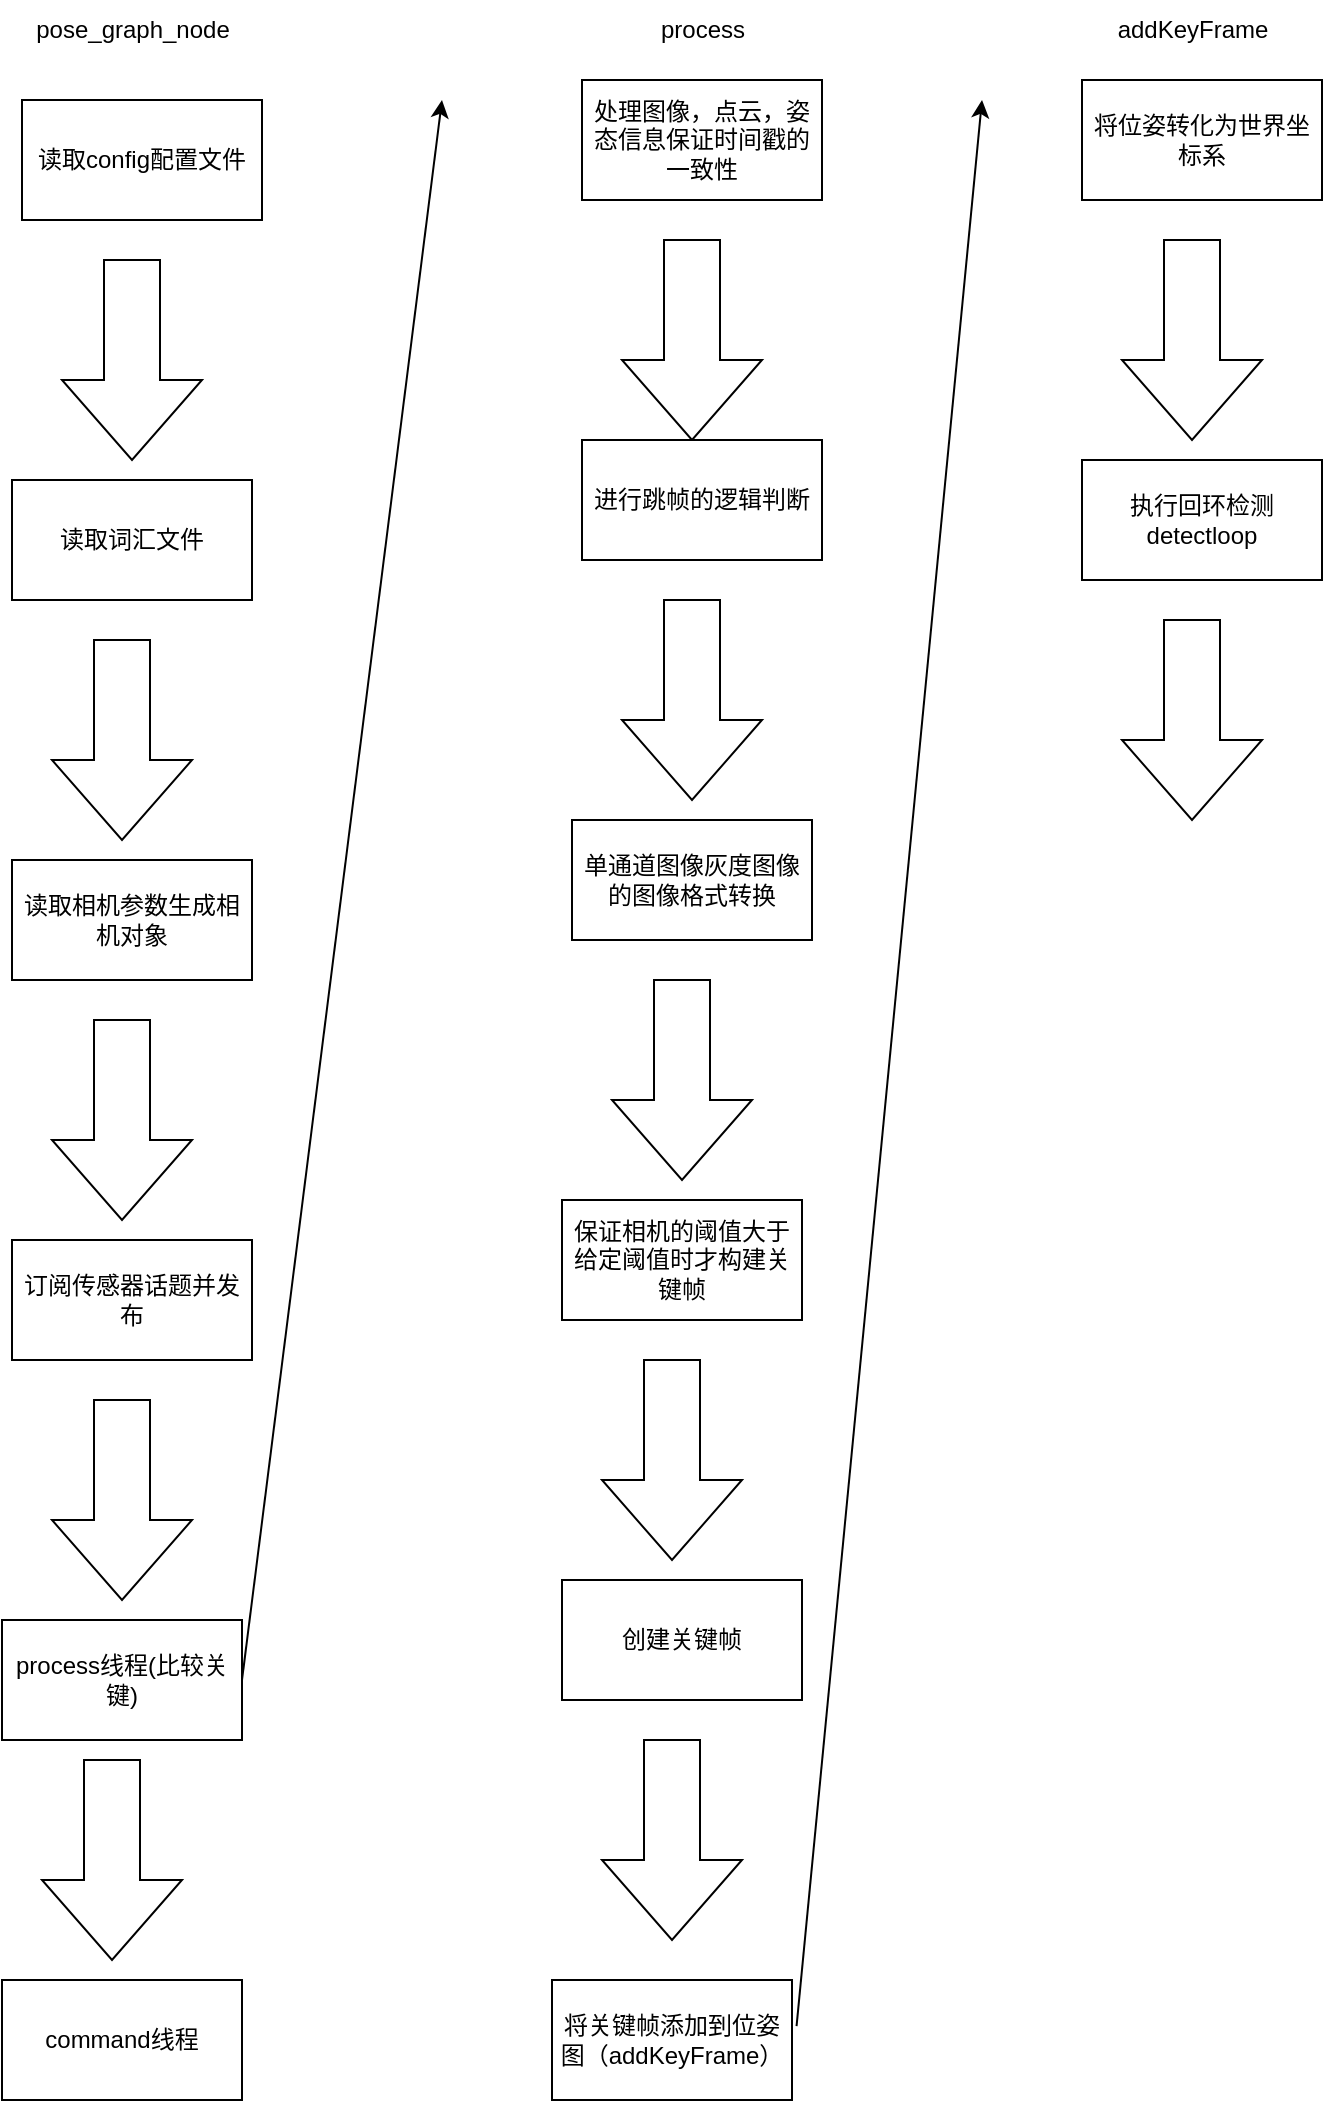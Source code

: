 <mxfile>
    <diagram id="R_pgzjEuonbMSohD37CX" name="第 1 页">
        <mxGraphModel dx="764" dy="706" grid="1" gridSize="10" guides="1" tooltips="1" connect="1" arrows="1" fold="1" page="1" pageScale="1" pageWidth="827" pageHeight="1169" math="0" shadow="0">
            <root>
                <mxCell id="0"/>
                <mxCell id="1" parent="0"/>
                <mxCell id="2" value="读取config配置文件" style="rounded=0;whiteSpace=wrap;html=1;" parent="1" vertex="1">
                    <mxGeometry x="120" y="70" width="120" height="60" as="geometry"/>
                </mxCell>
                <mxCell id="3" value="pose_graph_node" style="text;html=1;align=center;verticalAlign=middle;resizable=0;points=[];autosize=1;strokeColor=none;fillColor=none;" parent="1" vertex="1">
                    <mxGeometry x="110" y="20" width="130" height="30" as="geometry"/>
                </mxCell>
                <mxCell id="4" value="" style="html=1;shadow=0;dashed=0;align=center;verticalAlign=middle;shape=mxgraph.arrows2.arrow;dy=0.6;dx=40;direction=south;notch=0;" parent="1" vertex="1">
                    <mxGeometry x="140" y="150" width="70" height="100" as="geometry"/>
                </mxCell>
                <mxCell id="5" value="读取词汇文件" style="rounded=0;whiteSpace=wrap;html=1;" parent="1" vertex="1">
                    <mxGeometry x="115" y="260" width="120" height="60" as="geometry"/>
                </mxCell>
                <mxCell id="6" value="" style="html=1;shadow=0;dashed=0;align=center;verticalAlign=middle;shape=mxgraph.arrows2.arrow;dy=0.6;dx=40;direction=south;notch=0;" parent="1" vertex="1">
                    <mxGeometry x="135" y="340" width="70" height="100" as="geometry"/>
                </mxCell>
                <mxCell id="7" value="读取相机参数生成相机对象" style="rounded=0;whiteSpace=wrap;html=1;" parent="1" vertex="1">
                    <mxGeometry x="115" y="450" width="120" height="60" as="geometry"/>
                </mxCell>
                <mxCell id="8" value="" style="html=1;shadow=0;dashed=0;align=center;verticalAlign=middle;shape=mxgraph.arrows2.arrow;dy=0.6;dx=40;direction=south;notch=0;" parent="1" vertex="1">
                    <mxGeometry x="135" y="530" width="70" height="100" as="geometry"/>
                </mxCell>
                <mxCell id="9" value="订阅传感器话题并发布" style="rounded=0;whiteSpace=wrap;html=1;" parent="1" vertex="1">
                    <mxGeometry x="115" y="640" width="120" height="60" as="geometry"/>
                </mxCell>
                <mxCell id="10" value="" style="html=1;shadow=0;dashed=0;align=center;verticalAlign=middle;shape=mxgraph.arrows2.arrow;dy=0.6;dx=40;direction=south;notch=0;" parent="1" vertex="1">
                    <mxGeometry x="135" y="720" width="70" height="100" as="geometry"/>
                </mxCell>
                <mxCell id="12" value="process线程(比较关键)" style="rounded=0;whiteSpace=wrap;html=1;" parent="1" vertex="1">
                    <mxGeometry x="110" y="830" width="120" height="60" as="geometry"/>
                </mxCell>
                <mxCell id="13" value="" style="html=1;shadow=0;dashed=0;align=center;verticalAlign=middle;shape=mxgraph.arrows2.arrow;dy=0.6;dx=40;direction=south;notch=0;" parent="1" vertex="1">
                    <mxGeometry x="130" y="900" width="70" height="100" as="geometry"/>
                </mxCell>
                <mxCell id="14" value="command线程" style="rounded=0;whiteSpace=wrap;html=1;" parent="1" vertex="1">
                    <mxGeometry x="110" y="1010" width="120" height="60" as="geometry"/>
                </mxCell>
                <mxCell id="15" value="" style="endArrow=classic;html=1;exitX=1;exitY=0.5;exitDx=0;exitDy=0;" parent="1" source="12" edge="1">
                    <mxGeometry width="50" height="50" relative="1" as="geometry">
                        <mxPoint x="300" y="970" as="sourcePoint"/>
                        <mxPoint x="330" y="70" as="targetPoint"/>
                    </mxGeometry>
                </mxCell>
                <mxCell id="16" value="处理图像，点云，姿态信息保证时间戳的一致性" style="rounded=0;whiteSpace=wrap;html=1;" parent="1" vertex="1">
                    <mxGeometry x="400" y="60" width="120" height="60" as="geometry"/>
                </mxCell>
                <mxCell id="17" value="" style="html=1;shadow=0;dashed=0;align=center;verticalAlign=middle;shape=mxgraph.arrows2.arrow;dy=0.6;dx=40;direction=south;notch=0;" parent="1" vertex="1">
                    <mxGeometry x="420" y="140" width="70" height="100" as="geometry"/>
                </mxCell>
                <mxCell id="18" value="process" style="text;html=1;align=center;verticalAlign=middle;resizable=0;points=[];autosize=1;strokeColor=none;fillColor=none;" parent="1" vertex="1">
                    <mxGeometry x="425" y="20" width="70" height="30" as="geometry"/>
                </mxCell>
                <mxCell id="19" value="进行跳帧的逻辑判断" style="rounded=0;whiteSpace=wrap;html=1;" parent="1" vertex="1">
                    <mxGeometry x="400" y="240" width="120" height="60" as="geometry"/>
                </mxCell>
                <mxCell id="20" value="" style="html=1;shadow=0;dashed=0;align=center;verticalAlign=middle;shape=mxgraph.arrows2.arrow;dy=0.6;dx=40;direction=south;notch=0;" parent="1" vertex="1">
                    <mxGeometry x="420" y="320" width="70" height="100" as="geometry"/>
                </mxCell>
                <mxCell id="21" value="单通道图像灰度图像的图像格式转换" style="rounded=0;whiteSpace=wrap;html=1;" parent="1" vertex="1">
                    <mxGeometry x="395" y="430" width="120" height="60" as="geometry"/>
                </mxCell>
                <mxCell id="22" value="" style="html=1;shadow=0;dashed=0;align=center;verticalAlign=middle;shape=mxgraph.arrows2.arrow;dy=0.6;dx=40;direction=south;notch=0;" parent="1" vertex="1">
                    <mxGeometry x="415" y="510" width="70" height="100" as="geometry"/>
                </mxCell>
                <mxCell id="23" value="保证相机的阈值大于给定阈值时才构建关键帧" style="rounded=0;whiteSpace=wrap;html=1;" parent="1" vertex="1">
                    <mxGeometry x="390" y="620" width="120" height="60" as="geometry"/>
                </mxCell>
                <mxCell id="24" value="" style="html=1;shadow=0;dashed=0;align=center;verticalAlign=middle;shape=mxgraph.arrows2.arrow;dy=0.6;dx=40;direction=south;notch=0;" parent="1" vertex="1">
                    <mxGeometry x="410" y="700" width="70" height="100" as="geometry"/>
                </mxCell>
                <mxCell id="25" value="创建关键帧" style="rounded=0;whiteSpace=wrap;html=1;" parent="1" vertex="1">
                    <mxGeometry x="390" y="810" width="120" height="60" as="geometry"/>
                </mxCell>
                <mxCell id="26" value="" style="html=1;shadow=0;dashed=0;align=center;verticalAlign=middle;shape=mxgraph.arrows2.arrow;dy=0.6;dx=40;direction=south;notch=0;" parent="1" vertex="1">
                    <mxGeometry x="410" y="890" width="70" height="100" as="geometry"/>
                </mxCell>
                <mxCell id="27" value="将关键帧添加到位姿图（addKeyFrame）" style="rounded=0;whiteSpace=wrap;html=1;" parent="1" vertex="1">
                    <mxGeometry x="385" y="1010" width="120" height="60" as="geometry"/>
                </mxCell>
                <mxCell id="28" value="" style="endArrow=classic;html=1;exitX=1.019;exitY=0.385;exitDx=0;exitDy=0;exitPerimeter=0;" parent="1" source="27" edge="1">
                    <mxGeometry width="50" height="50" relative="1" as="geometry">
                        <mxPoint x="570" y="1020" as="sourcePoint"/>
                        <mxPoint x="600" y="70" as="targetPoint"/>
                    </mxGeometry>
                </mxCell>
                <mxCell id="29" value="将位姿转化为世界坐标系" style="rounded=0;whiteSpace=wrap;html=1;" parent="1" vertex="1">
                    <mxGeometry x="650" y="60" width="120" height="60" as="geometry"/>
                </mxCell>
                <mxCell id="30" value="" style="html=1;shadow=0;dashed=0;align=center;verticalAlign=middle;shape=mxgraph.arrows2.arrow;dy=0.6;dx=40;direction=south;notch=0;" parent="1" vertex="1">
                    <mxGeometry x="670" y="140" width="70" height="100" as="geometry"/>
                </mxCell>
                <mxCell id="31" value="addKeyFrame" style="text;html=1;align=center;verticalAlign=middle;resizable=0;points=[];autosize=1;strokeColor=none;fillColor=none;" vertex="1" parent="1">
                    <mxGeometry x="655" y="20" width="100" height="30" as="geometry"/>
                </mxCell>
                <mxCell id="32" value="执行回环检测detectloop" style="rounded=0;whiteSpace=wrap;html=1;" vertex="1" parent="1">
                    <mxGeometry x="650" y="250" width="120" height="60" as="geometry"/>
                </mxCell>
                <mxCell id="33" value="" style="html=1;shadow=0;dashed=0;align=center;verticalAlign=middle;shape=mxgraph.arrows2.arrow;dy=0.6;dx=40;direction=south;notch=0;" vertex="1" parent="1">
                    <mxGeometry x="670" y="330" width="70" height="100" as="geometry"/>
                </mxCell>
            </root>
        </mxGraphModel>
    </diagram>
</mxfile>